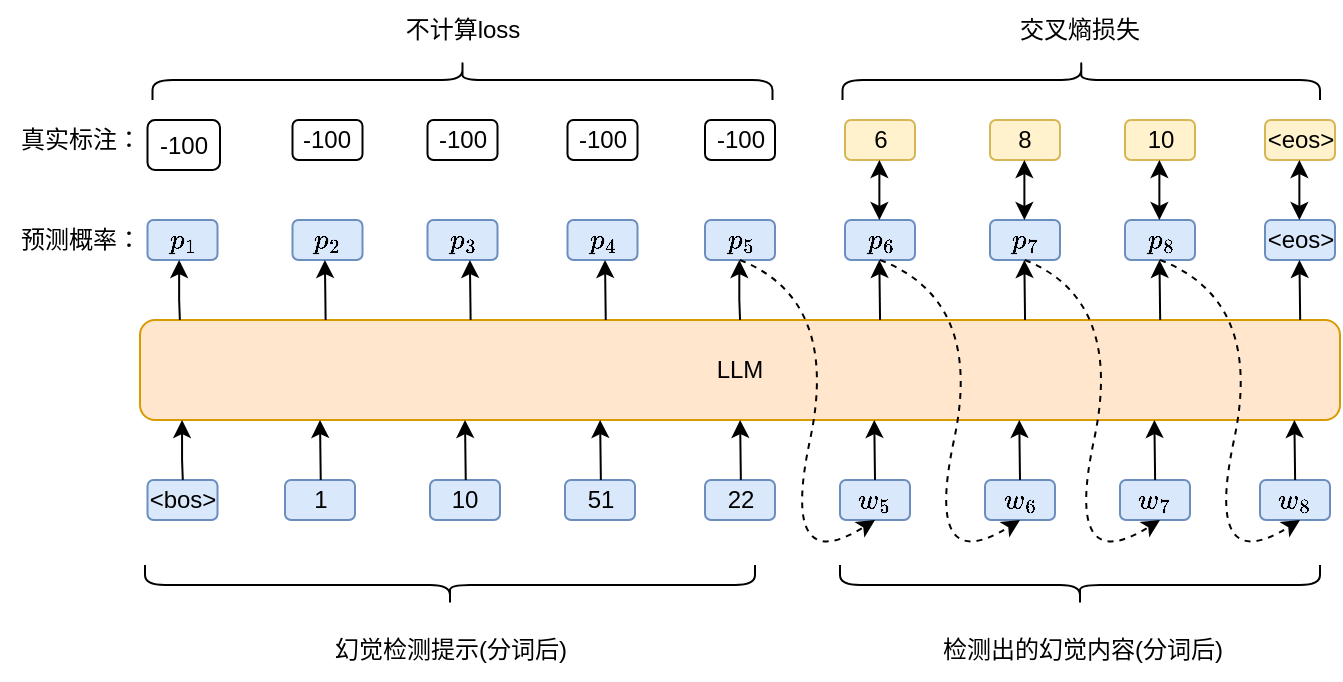 <mxfile version="24.2.0" type="github">
  <diagram name="第 1 页" id="bD0ZjHLVfbpInLHWtYOu">
    <mxGraphModel dx="909" dy="518" grid="1" gridSize="10" guides="1" tooltips="1" connect="1" arrows="1" fold="1" page="1" pageScale="1" pageWidth="827" pageHeight="1169" math="1" shadow="0">
      <root>
        <mxCell id="0" />
        <mxCell id="1" parent="0" />
        <mxCell id="DEMM_gKEzrEi_v6ik8aX-4" value="LLM" style="rounded=1;whiteSpace=wrap;html=1;fillColor=#ffe6cc;strokeColor=#d79b00;" vertex="1" parent="1">
          <mxGeometry x="120" y="315" width="600" height="50" as="geometry" />
        </mxCell>
        <mxCell id="DEMM_gKEzrEi_v6ik8aX-9" value="检测出的幻觉内容(分词后)" style="text;html=1;align=center;verticalAlign=middle;resizable=0;points=[];autosize=1;strokeColor=none;fillColor=none;" vertex="1" parent="1">
          <mxGeometry x="510.63" y="465" width="160" height="30" as="geometry" />
        </mxCell>
        <mxCell id="DEMM_gKEzrEi_v6ik8aX-12" value="&amp;lt;bos&amp;gt;" style="rounded=1;whiteSpace=wrap;html=1;fillColor=#dae8fc;strokeColor=#6c8ebf;" vertex="1" parent="1">
          <mxGeometry x="123.75" y="395" width="35" height="20" as="geometry" />
        </mxCell>
        <mxCell id="DEMM_gKEzrEi_v6ik8aX-13" value="`w_5`" style="rounded=1;whiteSpace=wrap;html=1;fillColor=#dae8fc;strokeColor=#6c8ebf;" vertex="1" parent="1">
          <mxGeometry x="470" y="395" width="35" height="20" as="geometry" />
        </mxCell>
        <mxCell id="DEMM_gKEzrEi_v6ik8aX-14" value="`w_6`" style="rounded=1;whiteSpace=wrap;html=1;fillColor=#dae8fc;strokeColor=#6c8ebf;" vertex="1" parent="1">
          <mxGeometry x="542.5" y="395" width="35" height="20" as="geometry" />
        </mxCell>
        <mxCell id="DEMM_gKEzrEi_v6ik8aX-15" value="`w_7`" style="rounded=1;whiteSpace=wrap;html=1;fillColor=#dae8fc;strokeColor=#6c8ebf;" vertex="1" parent="1">
          <mxGeometry x="610" y="395" width="35" height="20" as="geometry" />
        </mxCell>
        <mxCell id="DEMM_gKEzrEi_v6ik8aX-17" value="`w_8`" style="rounded=1;whiteSpace=wrap;html=1;fillColor=#dae8fc;strokeColor=#6c8ebf;" vertex="1" parent="1">
          <mxGeometry x="680" y="395" width="35" height="20" as="geometry" />
        </mxCell>
        <mxCell id="DEMM_gKEzrEi_v6ik8aX-20" value="`p_5`" style="rounded=1;whiteSpace=wrap;html=1;fillColor=#dae8fc;strokeColor=#6c8ebf;" vertex="1" parent="1">
          <mxGeometry x="402.5" y="265" width="35" height="20" as="geometry" />
        </mxCell>
        <mxCell id="DEMM_gKEzrEi_v6ik8aX-21" value="`p_6`" style="rounded=1;whiteSpace=wrap;html=1;fillColor=#dae8fc;strokeColor=#6c8ebf;" vertex="1" parent="1">
          <mxGeometry x="472.5" y="265" width="35" height="20" as="geometry" />
        </mxCell>
        <mxCell id="DEMM_gKEzrEi_v6ik8aX-22" value="`p_7`" style="rounded=1;whiteSpace=wrap;html=1;fillColor=#dae8fc;strokeColor=#6c8ebf;" vertex="1" parent="1">
          <mxGeometry x="545" y="265" width="35" height="20" as="geometry" />
        </mxCell>
        <mxCell id="DEMM_gKEzrEi_v6ik8aX-23" value="&amp;lt;eos&amp;gt;" style="rounded=1;whiteSpace=wrap;html=1;fillColor=#dae8fc;strokeColor=#6c8ebf;" vertex="1" parent="1">
          <mxGeometry x="682.5" y="265" width="35" height="20" as="geometry" />
        </mxCell>
        <mxCell id="DEMM_gKEzrEi_v6ik8aX-24" value="`p_8`" style="rounded=1;whiteSpace=wrap;html=1;fillColor=#dae8fc;strokeColor=#6c8ebf;" vertex="1" parent="1">
          <mxGeometry x="612.5" y="265" width="35" height="20" as="geometry" />
        </mxCell>
        <mxCell id="DEMM_gKEzrEi_v6ik8aX-26" value="" style="endArrow=classic;html=1;rounded=0;" edge="1" parent="1">
          <mxGeometry width="50" height="50" relative="1" as="geometry">
            <mxPoint x="141.4" y="395" as="sourcePoint" />
            <mxPoint x="141.03" y="365" as="targetPoint" />
            <Array as="points">
              <mxPoint x="141.03" y="385" />
            </Array>
          </mxGeometry>
        </mxCell>
        <mxCell id="DEMM_gKEzrEi_v6ik8aX-27" value="" style="endArrow=classic;html=1;rounded=0;" edge="1" parent="1">
          <mxGeometry width="50" height="50" relative="1" as="geometry">
            <mxPoint x="487.5" y="395" as="sourcePoint" />
            <mxPoint x="487.13" y="365" as="targetPoint" />
          </mxGeometry>
        </mxCell>
        <mxCell id="DEMM_gKEzrEi_v6ik8aX-28" value="" style="endArrow=classic;html=1;rounded=0;" edge="1" parent="1">
          <mxGeometry width="50" height="50" relative="1" as="geometry">
            <mxPoint x="560" y="395" as="sourcePoint" />
            <mxPoint x="559.63" y="365" as="targetPoint" />
          </mxGeometry>
        </mxCell>
        <mxCell id="DEMM_gKEzrEi_v6ik8aX-30" value="" style="endArrow=classic;html=1;rounded=0;" edge="1" parent="1">
          <mxGeometry width="50" height="50" relative="1" as="geometry">
            <mxPoint x="627.56" y="395" as="sourcePoint" />
            <mxPoint x="627.19" y="365" as="targetPoint" />
          </mxGeometry>
        </mxCell>
        <mxCell id="DEMM_gKEzrEi_v6ik8aX-31" value="" style="endArrow=classic;html=1;rounded=0;" edge="1" parent="1">
          <mxGeometry width="50" height="50" relative="1" as="geometry">
            <mxPoint x="697.56" y="395" as="sourcePoint" />
            <mxPoint x="697.19" y="365" as="targetPoint" />
          </mxGeometry>
        </mxCell>
        <mxCell id="DEMM_gKEzrEi_v6ik8aX-34" value="" style="curved=1;endArrow=classic;html=1;rounded=0;strokeColor=default;dashed=1;exitX=0.5;exitY=1;exitDx=0;exitDy=0;entryX=0.5;entryY=1;entryDx=0;entryDy=0;" edge="1" parent="1" source="DEMM_gKEzrEi_v6ik8aX-20" target="DEMM_gKEzrEi_v6ik8aX-13">
          <mxGeometry width="50" height="50" relative="1" as="geometry">
            <mxPoint x="320" y="375" as="sourcePoint" />
            <mxPoint x="370" y="325" as="targetPoint" />
            <Array as="points">
              <mxPoint x="470" y="305" />
              <mxPoint x="440" y="445" />
            </Array>
          </mxGeometry>
        </mxCell>
        <mxCell id="DEMM_gKEzrEi_v6ik8aX-35" value="" style="curved=1;endArrow=classic;html=1;rounded=0;strokeColor=default;dashed=1;exitX=0.5;exitY=1;exitDx=0;exitDy=0;entryX=0.5;entryY=1;entryDx=0;entryDy=0;" edge="1" parent="1" source="DEMM_gKEzrEi_v6ik8aX-21">
          <mxGeometry width="50" height="50" relative="1" as="geometry">
            <mxPoint x="490" y="291" as="sourcePoint" />
            <mxPoint x="560" y="415" as="targetPoint" />
            <Array as="points">
              <mxPoint x="542" y="305" />
              <mxPoint x="512" y="445" />
            </Array>
          </mxGeometry>
        </mxCell>
        <mxCell id="DEMM_gKEzrEi_v6ik8aX-36" value="" style="curved=1;endArrow=classic;html=1;rounded=0;strokeColor=default;dashed=1;exitX=0.5;exitY=1;exitDx=0;exitDy=0;entryX=0.5;entryY=1;entryDx=0;entryDy=0;" edge="1" parent="1" source="DEMM_gKEzrEi_v6ik8aX-22">
          <mxGeometry width="50" height="50" relative="1" as="geometry">
            <mxPoint x="560" y="291" as="sourcePoint" />
            <mxPoint x="630" y="415" as="targetPoint" />
            <Array as="points">
              <mxPoint x="612" y="305" />
              <mxPoint x="582" y="445" />
            </Array>
          </mxGeometry>
        </mxCell>
        <mxCell id="DEMM_gKEzrEi_v6ik8aX-37" value="" style="curved=1;endArrow=classic;html=1;rounded=0;strokeColor=default;dashed=1;exitX=0.5;exitY=1;exitDx=0;exitDy=0;entryX=0.5;entryY=1;entryDx=0;entryDy=0;" edge="1" parent="1" source="DEMM_gKEzrEi_v6ik8aX-24">
          <mxGeometry width="50" height="50" relative="1" as="geometry">
            <mxPoint x="630" y="291" as="sourcePoint" />
            <mxPoint x="700" y="415" as="targetPoint" />
            <Array as="points">
              <mxPoint x="682" y="305" />
              <mxPoint x="652" y="445" />
            </Array>
          </mxGeometry>
        </mxCell>
        <mxCell id="DEMM_gKEzrEi_v6ik8aX-38" value="" style="endArrow=classic;html=1;rounded=0;" edge="1" parent="1">
          <mxGeometry width="50" height="50" relative="1" as="geometry">
            <mxPoint x="420.03" y="315" as="sourcePoint" />
            <mxPoint x="419.66" y="285" as="targetPoint" />
            <Array as="points">
              <mxPoint x="419.66" y="305" />
            </Array>
          </mxGeometry>
        </mxCell>
        <mxCell id="DEMM_gKEzrEi_v6ik8aX-39" value="" style="endArrow=classic;html=1;rounded=0;" edge="1" parent="1">
          <mxGeometry width="50" height="50" relative="1" as="geometry">
            <mxPoint x="490.03" y="315" as="sourcePoint" />
            <mxPoint x="489.66" y="285" as="targetPoint" />
          </mxGeometry>
        </mxCell>
        <mxCell id="DEMM_gKEzrEi_v6ik8aX-40" value="" style="endArrow=classic;html=1;rounded=0;" edge="1" parent="1">
          <mxGeometry width="50" height="50" relative="1" as="geometry">
            <mxPoint x="562.53" y="315" as="sourcePoint" />
            <mxPoint x="562.16" y="285" as="targetPoint" />
          </mxGeometry>
        </mxCell>
        <mxCell id="DEMM_gKEzrEi_v6ik8aX-41" value="" style="endArrow=classic;html=1;rounded=0;" edge="1" parent="1">
          <mxGeometry width="50" height="50" relative="1" as="geometry">
            <mxPoint x="630.09" y="315" as="sourcePoint" />
            <mxPoint x="629.72" y="285" as="targetPoint" />
          </mxGeometry>
        </mxCell>
        <mxCell id="DEMM_gKEzrEi_v6ik8aX-42" value="" style="endArrow=classic;html=1;rounded=0;" edge="1" parent="1">
          <mxGeometry width="50" height="50" relative="1" as="geometry">
            <mxPoint x="700.09" y="315" as="sourcePoint" />
            <mxPoint x="699.72" y="285" as="targetPoint" />
          </mxGeometry>
        </mxCell>
        <mxCell id="DEMM_gKEzrEi_v6ik8aX-45" value="6" style="rounded=1;whiteSpace=wrap;html=1;fillColor=#fff2cc;strokeColor=#d6b656;" vertex="1" parent="1">
          <mxGeometry x="472.5" y="215" width="35" height="20" as="geometry" />
        </mxCell>
        <mxCell id="DEMM_gKEzrEi_v6ik8aX-46" value="8" style="rounded=1;whiteSpace=wrap;html=1;fillColor=#fff2cc;strokeColor=#d6b656;" vertex="1" parent="1">
          <mxGeometry x="545" y="215" width="35" height="20" as="geometry" />
        </mxCell>
        <mxCell id="DEMM_gKEzrEi_v6ik8aX-47" value="&amp;lt;eos&amp;gt;" style="rounded=1;whiteSpace=wrap;html=1;fillColor=#fff2cc;strokeColor=#d6b656;" vertex="1" parent="1">
          <mxGeometry x="682.5" y="215" width="35" height="20" as="geometry" />
        </mxCell>
        <mxCell id="DEMM_gKEzrEi_v6ik8aX-48" value="10" style="rounded=1;whiteSpace=wrap;html=1;fillColor=#fff2cc;strokeColor=#d6b656;" vertex="1" parent="1">
          <mxGeometry x="612.5" y="215" width="35" height="20" as="geometry" />
        </mxCell>
        <mxCell id="DEMM_gKEzrEi_v6ik8aX-50" value="" style="endArrow=classic;startArrow=classic;html=1;rounded=0;entryX=0.5;entryY=1;entryDx=0;entryDy=0;exitX=0.5;exitY=0;exitDx=0;exitDy=0;" edge="1" parent="1">
          <mxGeometry width="50" height="50" relative="1" as="geometry">
            <mxPoint x="489.69" y="265" as="sourcePoint" />
            <mxPoint x="489.69" y="235" as="targetPoint" />
          </mxGeometry>
        </mxCell>
        <mxCell id="DEMM_gKEzrEi_v6ik8aX-51" value="" style="endArrow=classic;startArrow=classic;html=1;rounded=0;entryX=0.5;entryY=1;entryDx=0;entryDy=0;exitX=0.5;exitY=0;exitDx=0;exitDy=0;" edge="1" parent="1">
          <mxGeometry width="50" height="50" relative="1" as="geometry">
            <mxPoint x="562.19" y="265" as="sourcePoint" />
            <mxPoint x="562.19" y="235" as="targetPoint" />
          </mxGeometry>
        </mxCell>
        <mxCell id="DEMM_gKEzrEi_v6ik8aX-52" value="" style="endArrow=classic;startArrow=classic;html=1;rounded=0;entryX=0.5;entryY=1;entryDx=0;entryDy=0;exitX=0.5;exitY=0;exitDx=0;exitDy=0;" edge="1" parent="1">
          <mxGeometry width="50" height="50" relative="1" as="geometry">
            <mxPoint x="629.69" y="265" as="sourcePoint" />
            <mxPoint x="629.69" y="235" as="targetPoint" />
          </mxGeometry>
        </mxCell>
        <mxCell id="DEMM_gKEzrEi_v6ik8aX-53" value="" style="endArrow=classic;startArrow=classic;html=1;rounded=0;entryX=0.5;entryY=1;entryDx=0;entryDy=0;exitX=0.5;exitY=0;exitDx=0;exitDy=0;" edge="1" parent="1">
          <mxGeometry width="50" height="50" relative="1" as="geometry">
            <mxPoint x="699.69" y="265" as="sourcePoint" />
            <mxPoint x="699.69" y="235" as="targetPoint" />
          </mxGeometry>
        </mxCell>
        <mxCell id="DEMM_gKEzrEi_v6ik8aX-56" value="交叉熵损失" style="text;html=1;align=center;verticalAlign=middle;whiteSpace=wrap;rounded=0;" vertex="1" parent="1">
          <mxGeometry x="555" y="155" width="70" height="30" as="geometry" />
        </mxCell>
        <mxCell id="DEMM_gKEzrEi_v6ik8aX-58" value="" style="shape=curlyBracket;whiteSpace=wrap;html=1;rounded=1;flipH=1;labelPosition=right;verticalLabelPosition=middle;align=left;verticalAlign=middle;rotation=-90;" vertex="1" parent="1">
          <mxGeometry x="580.63" y="75.63" width="20" height="238.75" as="geometry" />
        </mxCell>
        <mxCell id="DEMM_gKEzrEi_v6ik8aX-59" value="1" style="rounded=1;whiteSpace=wrap;html=1;fillColor=#dae8fc;strokeColor=#6c8ebf;" vertex="1" parent="1">
          <mxGeometry x="192.5" y="395" width="35" height="20" as="geometry" />
        </mxCell>
        <mxCell id="DEMM_gKEzrEi_v6ik8aX-60" value="10" style="rounded=1;whiteSpace=wrap;html=1;fillColor=#dae8fc;strokeColor=#6c8ebf;" vertex="1" parent="1">
          <mxGeometry x="265" y="395" width="35" height="20" as="geometry" />
        </mxCell>
        <mxCell id="DEMM_gKEzrEi_v6ik8aX-61" value="51" style="rounded=1;whiteSpace=wrap;html=1;fillColor=#dae8fc;strokeColor=#6c8ebf;" vertex="1" parent="1">
          <mxGeometry x="332.5" y="395" width="35" height="20" as="geometry" />
        </mxCell>
        <mxCell id="DEMM_gKEzrEi_v6ik8aX-62" value="22" style="rounded=1;whiteSpace=wrap;html=1;fillColor=#dae8fc;strokeColor=#6c8ebf;" vertex="1" parent="1">
          <mxGeometry x="402.5" y="395" width="35" height="20" as="geometry" />
        </mxCell>
        <mxCell id="DEMM_gKEzrEi_v6ik8aX-63" value="" style="endArrow=classic;html=1;rounded=0;" edge="1" parent="1">
          <mxGeometry width="50" height="50" relative="1" as="geometry">
            <mxPoint x="210.37" y="395" as="sourcePoint" />
            <mxPoint x="210" y="365" as="targetPoint" />
          </mxGeometry>
        </mxCell>
        <mxCell id="DEMM_gKEzrEi_v6ik8aX-64" value="" style="endArrow=classic;html=1;rounded=0;" edge="1" parent="1">
          <mxGeometry width="50" height="50" relative="1" as="geometry">
            <mxPoint x="282.87" y="395" as="sourcePoint" />
            <mxPoint x="282.5" y="365" as="targetPoint" />
          </mxGeometry>
        </mxCell>
        <mxCell id="DEMM_gKEzrEi_v6ik8aX-65" value="" style="endArrow=classic;html=1;rounded=0;" edge="1" parent="1">
          <mxGeometry width="50" height="50" relative="1" as="geometry">
            <mxPoint x="350.43" y="395" as="sourcePoint" />
            <mxPoint x="350.06" y="365" as="targetPoint" />
          </mxGeometry>
        </mxCell>
        <mxCell id="DEMM_gKEzrEi_v6ik8aX-66" value="" style="endArrow=classic;html=1;rounded=0;" edge="1" parent="1">
          <mxGeometry width="50" height="50" relative="1" as="geometry">
            <mxPoint x="420.43" y="395" as="sourcePoint" />
            <mxPoint x="420.06" y="365" as="targetPoint" />
          </mxGeometry>
        </mxCell>
        <mxCell id="DEMM_gKEzrEi_v6ik8aX-68" value="幻觉检测提示(分词后)" style="text;html=1;align=center;verticalAlign=middle;resizable=0;points=[];autosize=1;strokeColor=none;fillColor=none;" vertex="1" parent="1">
          <mxGeometry x="205" y="465" width="140" height="30" as="geometry" />
        </mxCell>
        <mxCell id="DEMM_gKEzrEi_v6ik8aX-69" value="" style="shape=curlyBracket;whiteSpace=wrap;html=1;rounded=1;labelPosition=left;verticalLabelPosition=middle;align=right;verticalAlign=middle;rotation=-90;" vertex="1" parent="1">
          <mxGeometry x="265" y="295" width="20" height="305" as="geometry" />
        </mxCell>
        <mxCell id="DEMM_gKEzrEi_v6ik8aX-71" value="" style="shape=curlyBracket;whiteSpace=wrap;html=1;rounded=1;labelPosition=left;verticalLabelPosition=middle;align=right;verticalAlign=middle;rotation=-90;" vertex="1" parent="1">
          <mxGeometry x="580" y="327.5" width="20" height="240" as="geometry" />
        </mxCell>
        <mxCell id="DEMM_gKEzrEi_v6ik8aX-72" value="真实标注：" style="text;html=1;align=center;verticalAlign=middle;resizable=0;points=[];autosize=1;strokeColor=none;fillColor=none;" vertex="1" parent="1">
          <mxGeometry x="50" y="210" width="80" height="30" as="geometry" />
        </mxCell>
        <mxCell id="DEMM_gKEzrEi_v6ik8aX-75" value="`p_1`" style="rounded=1;whiteSpace=wrap;html=1;fillColor=#dae8fc;strokeColor=#6c8ebf;" vertex="1" parent="1">
          <mxGeometry x="123.75" y="265" width="35" height="20" as="geometry" />
        </mxCell>
        <mxCell id="DEMM_gKEzrEi_v6ik8aX-76" value="`p_2`" style="rounded=1;whiteSpace=wrap;html=1;fillColor=#dae8fc;strokeColor=#6c8ebf;" vertex="1" parent="1">
          <mxGeometry x="196.25" y="265" width="35" height="20" as="geometry" />
        </mxCell>
        <mxCell id="DEMM_gKEzrEi_v6ik8aX-77" value="`p_3`" style="rounded=1;whiteSpace=wrap;html=1;fillColor=#dae8fc;strokeColor=#6c8ebf;" vertex="1" parent="1">
          <mxGeometry x="263.75" y="265" width="35" height="20" as="geometry" />
        </mxCell>
        <mxCell id="DEMM_gKEzrEi_v6ik8aX-78" value="`p_4`" style="rounded=1;whiteSpace=wrap;html=1;fillColor=#dae8fc;strokeColor=#6c8ebf;" vertex="1" parent="1">
          <mxGeometry x="333.75" y="265" width="35" height="20" as="geometry" />
        </mxCell>
        <mxCell id="DEMM_gKEzrEi_v6ik8aX-84" value="" style="endArrow=classic;html=1;rounded=0;" edge="1" parent="1">
          <mxGeometry width="50" height="50" relative="1" as="geometry">
            <mxPoint x="139.94" y="315" as="sourcePoint" />
            <mxPoint x="139.57" y="285" as="targetPoint" />
            <Array as="points">
              <mxPoint x="139.57" y="305" />
            </Array>
          </mxGeometry>
        </mxCell>
        <mxCell id="DEMM_gKEzrEi_v6ik8aX-85" value="" style="endArrow=classic;html=1;rounded=0;" edge="1" parent="1">
          <mxGeometry width="50" height="50" relative="1" as="geometry">
            <mxPoint x="212.81" y="315" as="sourcePoint" />
            <mxPoint x="212.44" y="285" as="targetPoint" />
          </mxGeometry>
        </mxCell>
        <mxCell id="DEMM_gKEzrEi_v6ik8aX-86" value="" style="endArrow=classic;html=1;rounded=0;" edge="1" parent="1">
          <mxGeometry width="50" height="50" relative="1" as="geometry">
            <mxPoint x="285.31" y="315" as="sourcePoint" />
            <mxPoint x="284.94" y="285" as="targetPoint" />
          </mxGeometry>
        </mxCell>
        <mxCell id="DEMM_gKEzrEi_v6ik8aX-87" value="" style="endArrow=classic;html=1;rounded=0;" edge="1" parent="1">
          <mxGeometry width="50" height="50" relative="1" as="geometry">
            <mxPoint x="352.87" y="315" as="sourcePoint" />
            <mxPoint x="352.5" y="285" as="targetPoint" />
          </mxGeometry>
        </mxCell>
        <mxCell id="DEMM_gKEzrEi_v6ik8aX-93" value="-100" style="rounded=1;whiteSpace=wrap;html=1;" vertex="1" parent="1">
          <mxGeometry x="123.75" y="215" width="36.25" height="25" as="geometry" />
        </mxCell>
        <mxCell id="DEMM_gKEzrEi_v6ik8aX-94" value="-100" style="rounded=1;whiteSpace=wrap;html=1;" vertex="1" parent="1">
          <mxGeometry x="196.25" y="215" width="35" height="20" as="geometry" />
        </mxCell>
        <mxCell id="DEMM_gKEzrEi_v6ik8aX-95" value="-100" style="rounded=1;whiteSpace=wrap;html=1;" vertex="1" parent="1">
          <mxGeometry x="263.75" y="215" width="35" height="20" as="geometry" />
        </mxCell>
        <mxCell id="DEMM_gKEzrEi_v6ik8aX-96" value="-100" style="rounded=1;whiteSpace=wrap;html=1;" vertex="1" parent="1">
          <mxGeometry x="333.75" y="215" width="35" height="20" as="geometry" />
        </mxCell>
        <mxCell id="DEMM_gKEzrEi_v6ik8aX-97" value="-100" style="rounded=1;whiteSpace=wrap;html=1;" vertex="1" parent="1">
          <mxGeometry x="402.5" y="215" width="35" height="20" as="geometry" />
        </mxCell>
        <mxCell id="DEMM_gKEzrEi_v6ik8aX-98" value="" style="shape=curlyBracket;whiteSpace=wrap;html=1;rounded=1;flipH=1;labelPosition=right;verticalLabelPosition=middle;align=left;verticalAlign=middle;rotation=-90;" vertex="1" parent="1">
          <mxGeometry x="271.25" y="40" width="20" height="310" as="geometry" />
        </mxCell>
        <mxCell id="DEMM_gKEzrEi_v6ik8aX-102" value="不计算loss" style="text;html=1;align=center;verticalAlign=middle;resizable=0;points=[];autosize=1;strokeColor=none;fillColor=none;" vertex="1" parent="1">
          <mxGeometry x="241.25" y="155" width="80" height="30" as="geometry" />
        </mxCell>
        <mxCell id="DEMM_gKEzrEi_v6ik8aX-103" value="预测概率：" style="text;html=1;align=center;verticalAlign=middle;resizable=0;points=[];autosize=1;strokeColor=none;fillColor=none;" vertex="1" parent="1">
          <mxGeometry x="50" y="260" width="80" height="30" as="geometry" />
        </mxCell>
      </root>
    </mxGraphModel>
  </diagram>
</mxfile>
